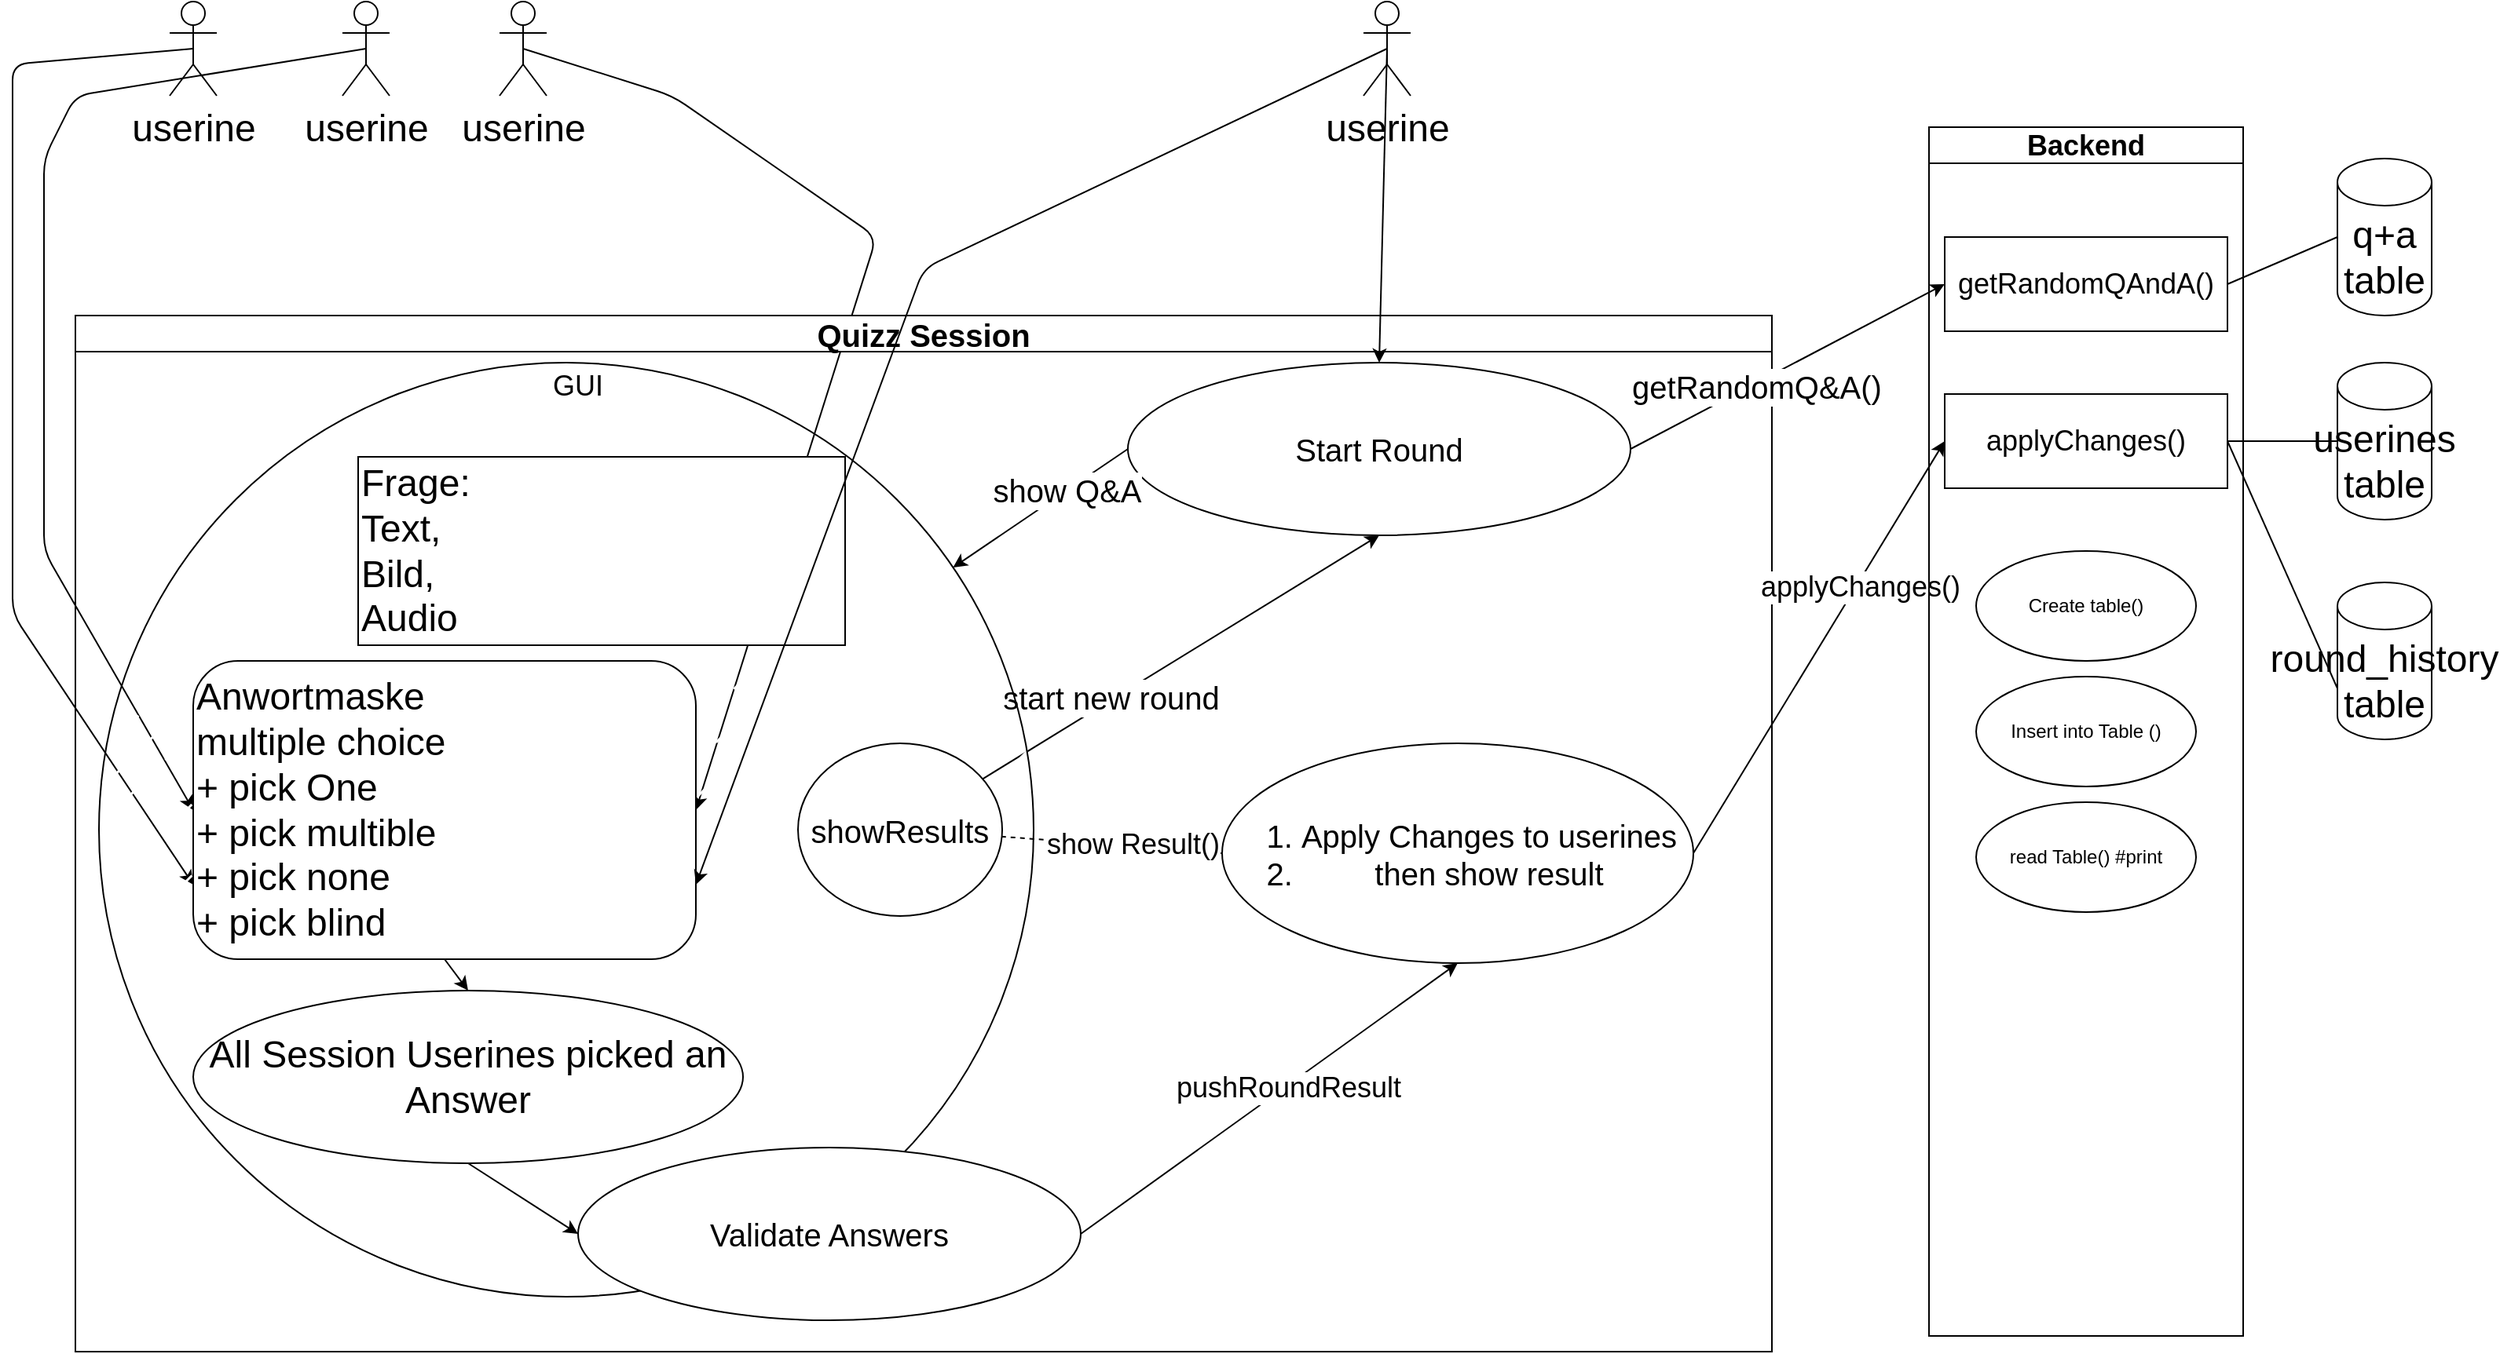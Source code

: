 <mxfile>
    <diagram id="uNC0XxtM1fcTX4ZFAUFy" name="Page-1">
        <mxGraphModel dx="1546" dy="1057" grid="1" gridSize="10" guides="1" tooltips="1" connect="1" arrows="1" fold="1" page="1" pageScale="1" pageWidth="1600" pageHeight="900" math="0" shadow="0">
            <root>
                <mxCell id="0"/>
                <mxCell id="1" parent="0"/>
                <mxCell id="42" style="edgeStyle=none;html=1;exitX=0.5;exitY=0.5;exitDx=0;exitDy=0;exitPerimeter=0;fontSize=20;entryX=0;entryY=0.75;entryDx=0;entryDy=0;" parent="1" source="4" target="41" edge="1">
                    <mxGeometry relative="1" as="geometry">
                        <mxPoint x="30" y="60" as="targetPoint"/>
                        <Array as="points">
                            <mxPoint x="20" y="60"/>
                            <mxPoint x="20" y="410"/>
                        </Array>
                    </mxGeometry>
                </mxCell>
                <mxCell id="4" value="userine" style="shape=umlActor;verticalLabelPosition=bottom;verticalAlign=top;html=1;outlineConnect=0;fontSize=24;" parent="1" vertex="1">
                    <mxGeometry x="120" y="20" width="30" height="60" as="geometry"/>
                </mxCell>
                <mxCell id="10" style="edgeStyle=none;html=1;exitX=0.5;exitY=0.5;exitDx=0;exitDy=0;exitPerimeter=0;fontSize=24;entryX=0;entryY=0.5;entryDx=0;entryDy=0;" parent="1" source="5" target="41" edge="1">
                    <mxGeometry relative="1" as="geometry">
                        <mxPoint x="90" y="375" as="targetPoint"/>
                        <Array as="points">
                            <mxPoint x="60" y="80"/>
                            <mxPoint x="40" y="120"/>
                            <mxPoint x="40" y="370"/>
                        </Array>
                    </mxGeometry>
                </mxCell>
                <mxCell id="5" value="userine" style="shape=umlActor;verticalLabelPosition=bottom;verticalAlign=top;html=1;outlineConnect=0;fontSize=24;" parent="1" vertex="1">
                    <mxGeometry x="230" y="20" width="30" height="60" as="geometry"/>
                </mxCell>
                <mxCell id="12" style="edgeStyle=none;html=1;exitX=0.5;exitY=0.5;exitDx=0;exitDy=0;exitPerimeter=0;entryX=1;entryY=0.5;entryDx=0;entryDy=0;fontSize=24;" parent="1" source="6" target="41" edge="1">
                    <mxGeometry relative="1" as="geometry">
                        <mxPoint x="410" y="375" as="targetPoint"/>
                        <Array as="points">
                            <mxPoint x="440" y="80"/>
                            <mxPoint x="570" y="170"/>
                        </Array>
                    </mxGeometry>
                </mxCell>
                <mxCell id="6" value="userine" style="shape=umlActor;verticalLabelPosition=bottom;verticalAlign=top;html=1;outlineConnect=0;fontSize=24;" parent="1" vertex="1">
                    <mxGeometry x="330" y="20" width="30" height="60" as="geometry"/>
                </mxCell>
                <mxCell id="17" value="q+a table" style="shape=cylinder3;whiteSpace=wrap;html=1;boundedLbl=1;backgroundOutline=1;size=15;fontSize=24;" parent="1" vertex="1">
                    <mxGeometry x="1500" y="120" width="60" height="100" as="geometry"/>
                </mxCell>
                <mxCell id="23" value="Quizz Session" style="swimlane;whiteSpace=wrap;html=1;fontSize=20;" parent="1" vertex="1">
                    <mxGeometry x="60" y="220" width="1080" height="660" as="geometry">
                        <mxRectangle x="60" y="300" width="180" height="40" as="alternateBounds"/>
                    </mxGeometry>
                </mxCell>
                <mxCell id="26" value="Start Round" style="ellipse;whiteSpace=wrap;html=1;fontSize=20;" parent="23" vertex="1">
                    <mxGeometry x="670" y="30" width="320" height="110" as="geometry"/>
                </mxCell>
                <mxCell id="33" style="edgeStyle=none;html=1;entryX=0.5;entryY=1;entryDx=0;entryDy=0;fontSize=20;" parent="23" source="68" target="26" edge="1">
                    <mxGeometry relative="1" as="geometry"/>
                </mxCell>
                <mxCell id="34" value="start new round" style="edgeLabel;html=1;align=center;verticalAlign=middle;resizable=0;points=[];fontSize=20;" parent="33" vertex="1" connectable="0">
                    <mxGeometry x="-0.351" y="2" relative="1" as="geometry">
                        <mxPoint as="offset"/>
                    </mxGeometry>
                </mxCell>
                <mxCell id="57" style="edgeStyle=none;html=1;exitX=0;exitY=0.5;exitDx=0;exitDy=0;entryX=0.808;entryY=0.523;entryDx=0;entryDy=0;fontSize=18;dashed=1;entryPerimeter=0;" parent="23" source="31" target="68" edge="1">
                    <mxGeometry relative="1" as="geometry"/>
                </mxCell>
                <mxCell id="58" value="show Result()" style="edgeLabel;html=1;align=center;verticalAlign=middle;resizable=0;points=[];fontSize=18;" parent="57" vertex="1" connectable="0">
                    <mxGeometry x="-0.313" y="-1" relative="1" as="geometry">
                        <mxPoint as="offset"/>
                    </mxGeometry>
                </mxCell>
                <mxCell id="31" value="&lt;ol&gt;&lt;li&gt;Apply Changes to userines&lt;/li&gt;&lt;li&gt;then show result&lt;/li&gt;&lt;/ol&gt;" style="ellipse;whiteSpace=wrap;html=1;fontSize=20;align=center;" parent="23" vertex="1">
                    <mxGeometry x="730" y="272.5" width="300" height="140" as="geometry"/>
                </mxCell>
                <mxCell id="39" value="" style="ellipse;whiteSpace=wrap;html=1;aspect=fixed;fontSize=20;fillStyle=dashed;gradientDirection=radial;" parent="23" vertex="1">
                    <mxGeometry x="15" y="30" width="595" height="595" as="geometry"/>
                </mxCell>
                <mxCell id="40" value="&lt;font style=&quot;font-size: 24px;&quot;&gt;Frage:&lt;br&gt;Text, &lt;br&gt;Bild, &lt;br&gt;&lt;/font&gt;&lt;div style=&quot;font-size: 24px;&quot;&gt;&lt;span style=&quot;background-color: initial;&quot;&gt;&lt;font style=&quot;font-size: 24px;&quot;&gt;Audio&amp;nbsp;&lt;/font&gt;&lt;/span&gt;&lt;/div&gt;" style="rounded=0;whiteSpace=wrap;html=1;align=left;" parent="23" vertex="1">
                    <mxGeometry x="180" y="90" width="310" height="120" as="geometry"/>
                </mxCell>
                <mxCell id="45" style="edgeStyle=none;html=1;exitX=0.5;exitY=1;exitDx=0;exitDy=0;entryX=0.5;entryY=0;entryDx=0;entryDy=0;fontSize=20;" parent="23" source="41" target="43" edge="1">
                    <mxGeometry relative="1" as="geometry"/>
                </mxCell>
                <mxCell id="41" value="&lt;font style=&quot;font-size: 24px;&quot;&gt;Anwortmaske&lt;br&gt;multiple choice&lt;br&gt;+ pick One&lt;br&gt;+ pick multible&lt;br&gt;+ pick none&lt;br&gt;+ pick blind&lt;/font&gt;" style="rounded=1;whiteSpace=wrap;html=1;align=left;" parent="23" vertex="1">
                    <mxGeometry x="75" y="220" width="320" height="190" as="geometry"/>
                </mxCell>
                <mxCell id="47" style="edgeStyle=none;html=1;exitX=1;exitY=0.5;exitDx=0;exitDy=0;entryX=0.5;entryY=1;entryDx=0;entryDy=0;fontSize=20;" parent="23" source="44" target="31" edge="1">
                    <mxGeometry relative="1" as="geometry"/>
                </mxCell>
                <mxCell id="62" value="pushRoundResult" style="edgeLabel;html=1;align=center;verticalAlign=middle;resizable=0;points=[];fontSize=18;" parent="47" vertex="1" connectable="0">
                    <mxGeometry x="0.093" y="-1" relative="1" as="geometry">
                        <mxPoint as="offset"/>
                    </mxGeometry>
                </mxCell>
                <mxCell id="44" value="Validate Answers" style="ellipse;whiteSpace=wrap;html=1;fontSize=20;" parent="23" vertex="1">
                    <mxGeometry x="320" y="530" width="320" height="110" as="geometry"/>
                </mxCell>
                <mxCell id="46" style="edgeStyle=none;html=1;exitX=0.5;exitY=1;exitDx=0;exitDy=0;entryX=0;entryY=0.5;entryDx=0;entryDy=0;fontSize=20;" parent="23" source="43" target="44" edge="1">
                    <mxGeometry relative="1" as="geometry"/>
                </mxCell>
                <mxCell id="43" value="All Session Userines picked an Answer" style="ellipse;whiteSpace=wrap;html=1;fontSize=24;" parent="23" vertex="1">
                    <mxGeometry x="75" y="430" width="350" height="110" as="geometry"/>
                </mxCell>
                <mxCell id="29" style="edgeStyle=none;html=1;exitX=0;exitY=0.5;exitDx=0;exitDy=0;fontSize=20;" parent="23" source="26" target="39" edge="1">
                    <mxGeometry relative="1" as="geometry">
                        <mxPoint x="380" y="180" as="targetPoint"/>
                    </mxGeometry>
                </mxCell>
                <mxCell id="30" value="show Q&amp;amp;A" style="edgeLabel;html=1;align=center;verticalAlign=middle;resizable=0;points=[];fontSize=20;" parent="29" vertex="1" connectable="0">
                    <mxGeometry x="-0.312" y="-1" relative="1" as="geometry">
                        <mxPoint as="offset"/>
                    </mxGeometry>
                </mxCell>
                <mxCell id="59" value="GUI" style="text;html=1;strokeColor=none;fillColor=none;align=center;verticalAlign=middle;whiteSpace=wrap;rounded=0;fillStyle=dashed;fontSize=18;" parent="23" vertex="1">
                    <mxGeometry x="290" y="30" width="60" height="30" as="geometry"/>
                </mxCell>
                <mxCell id="68" value="showResults" style="ellipse;whiteSpace=wrap;html=1;fontSize=20;" parent="23" vertex="1">
                    <mxGeometry x="460" y="272.5" width="130" height="110" as="geometry"/>
                </mxCell>
                <mxCell id="27" style="edgeStyle=none;html=1;exitX=1;exitY=0.5;exitDx=0;exitDy=0;entryX=0;entryY=0.5;entryDx=0;entryDy=0;fontSize=20;" parent="1" source="26" target="54" edge="1">
                    <mxGeometry relative="1" as="geometry">
                        <mxPoint x="1220" y="250" as="targetPoint"/>
                    </mxGeometry>
                </mxCell>
                <mxCell id="28" value="getRandomQ&amp;amp;A()" style="edgeLabel;html=1;align=center;verticalAlign=middle;resizable=0;points=[];fontSize=20;" parent="27" vertex="1" connectable="0">
                    <mxGeometry x="-0.208" y="-2" relative="1" as="geometry">
                        <mxPoint as="offset"/>
                    </mxGeometry>
                </mxCell>
                <mxCell id="48" style="edgeStyle=none;html=1;exitX=1;exitY=0.5;exitDx=0;exitDy=0;entryX=0;entryY=0.5;entryDx=0;entryDy=0;fontSize=20;" parent="1" source="31" target="55" edge="1">
                    <mxGeometry relative="1" as="geometry">
                        <mxPoint x="1270" y="350" as="targetPoint"/>
                        <Array as="points"/>
                    </mxGeometry>
                </mxCell>
                <mxCell id="56" value="applyChanges()" style="edgeLabel;html=1;align=center;verticalAlign=middle;resizable=0;points=[];fontSize=18;" parent="48" vertex="1" connectable="0">
                    <mxGeometry x="0.306" y="-2" relative="1" as="geometry">
                        <mxPoint as="offset"/>
                    </mxGeometry>
                </mxCell>
                <mxCell id="49" value="userines table" style="shape=cylinder3;whiteSpace=wrap;html=1;boundedLbl=1;backgroundOutline=1;size=15;fontSize=24;" parent="1" vertex="1">
                    <mxGeometry x="1500" y="250" width="60" height="100" as="geometry"/>
                </mxCell>
                <mxCell id="51" value="" style="endArrow=none;html=1;fontSize=20;entryX=0;entryY=0.5;entryDx=0;entryDy=0;entryPerimeter=0;exitX=1;exitY=0.5;exitDx=0;exitDy=0;" parent="1" source="55" target="49" edge="1">
                    <mxGeometry width="50" height="50" relative="1" as="geometry">
                        <mxPoint x="1420" y="300" as="sourcePoint"/>
                        <mxPoint x="1260" y="470" as="targetPoint"/>
                    </mxGeometry>
                </mxCell>
                <mxCell id="52" value="" style="endArrow=none;html=1;fontSize=20;entryX=0;entryY=0.5;entryDx=0;entryDy=0;entryPerimeter=0;exitX=1;exitY=0.5;exitDx=0;exitDy=0;" parent="1" target="17" edge="1" source="54">
                    <mxGeometry width="50" height="50" relative="1" as="geometry">
                        <mxPoint x="1420" y="205.556" as="sourcePoint"/>
                        <mxPoint x="1370" y="510" as="targetPoint"/>
                    </mxGeometry>
                </mxCell>
                <mxCell id="53" value="Backend" style="swimlane;whiteSpace=wrap;html=1;fontSize=18;" parent="1" vertex="1">
                    <mxGeometry x="1240" y="100" width="200" height="770" as="geometry">
                        <mxRectangle x="1240" y="100" width="120" height="40" as="alternateBounds"/>
                    </mxGeometry>
                </mxCell>
                <mxCell id="54" value="getRandomQAndA()" style="rounded=0;whiteSpace=wrap;html=1;fontSize=18;" parent="53" vertex="1">
                    <mxGeometry x="10" y="70" width="180" height="60" as="geometry"/>
                </mxCell>
                <mxCell id="55" value="applyChanges()" style="rounded=0;whiteSpace=wrap;html=1;fontSize=18;" parent="53" vertex="1">
                    <mxGeometry x="10" y="170" width="180" height="60" as="geometry"/>
                </mxCell>
                <mxCell id="69" value="Create table()" style="ellipse;whiteSpace=wrap;html=1;" vertex="1" parent="53">
                    <mxGeometry x="30" y="270" width="140" height="70" as="geometry"/>
                </mxCell>
                <mxCell id="70" value="Insert into Table ()" style="ellipse;whiteSpace=wrap;html=1;" vertex="1" parent="53">
                    <mxGeometry x="30" y="350" width="140" height="70" as="geometry"/>
                </mxCell>
                <mxCell id="71" value="read Table() #print" style="ellipse;whiteSpace=wrap;html=1;" vertex="1" parent="53">
                    <mxGeometry x="30" y="430" width="140" height="70" as="geometry"/>
                </mxCell>
                <mxCell id="60" value="round_history&lt;br&gt;table" style="shape=cylinder3;whiteSpace=wrap;html=1;boundedLbl=1;backgroundOutline=1;size=15;fontSize=24;" parent="1" vertex="1">
                    <mxGeometry x="1500" y="390" width="60" height="100" as="geometry"/>
                </mxCell>
                <mxCell id="61" value="" style="endArrow=none;html=1;fontSize=20;entryX=0;entryY=0;entryDx=0;entryDy=67.5;entryPerimeter=0;exitX=1;exitY=0.5;exitDx=0;exitDy=0;" parent="1" source="55" target="60" edge="1">
                    <mxGeometry width="50" height="50" relative="1" as="geometry">
                        <mxPoint x="1440" y="310" as="sourcePoint"/>
                        <mxPoint x="1510" y="310" as="targetPoint"/>
                    </mxGeometry>
                </mxCell>
                <mxCell id="66" style="edgeStyle=none;html=1;exitX=0.5;exitY=0.5;exitDx=0;exitDy=0;exitPerimeter=0;fontSize=18;entryX=0.5;entryY=0;entryDx=0;entryDy=0;" parent="1" source="65" target="26" edge="1">
                    <mxGeometry relative="1" as="geometry"/>
                </mxCell>
                <mxCell id="67" style="edgeStyle=none;html=1;exitX=0.5;exitY=0.5;exitDx=0;exitDy=0;exitPerimeter=0;entryX=1;entryY=0.75;entryDx=0;entryDy=0;fontSize=18;" parent="1" source="65" target="41" edge="1">
                    <mxGeometry relative="1" as="geometry">
                        <Array as="points">
                            <mxPoint x="600" y="190"/>
                        </Array>
                    </mxGeometry>
                </mxCell>
                <mxCell id="65" value="userine" style="shape=umlActor;verticalLabelPosition=bottom;verticalAlign=top;html=1;outlineConnect=0;fontSize=24;" parent="1" vertex="1">
                    <mxGeometry x="880" y="20" width="30" height="60" as="geometry"/>
                </mxCell>
            </root>
        </mxGraphModel>
    </diagram>
</mxfile>